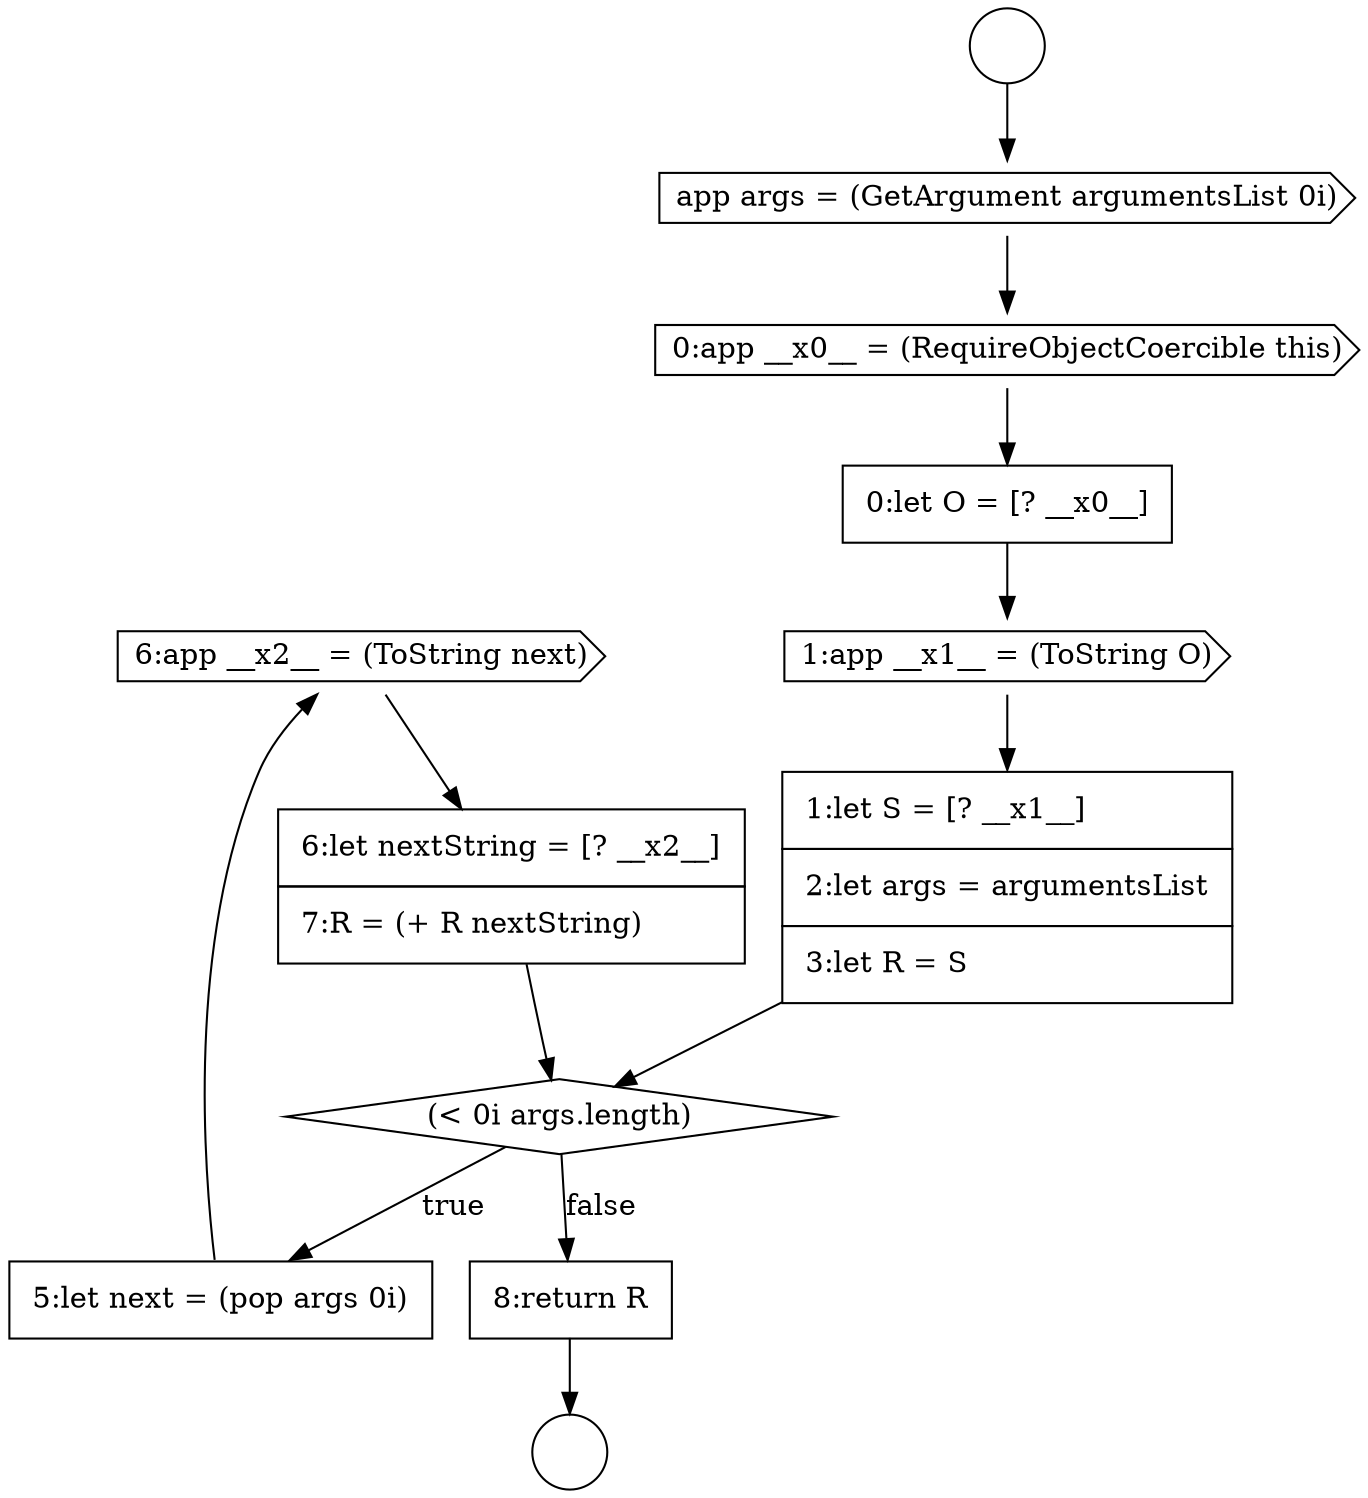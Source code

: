 digraph {
  node13298 [shape=cds, label=<<font color="black">6:app __x2__ = (ToString next)</font>> color="black" fillcolor="white" style=filled]
  node13297 [shape=none, margin=0, label=<<font color="black">
    <table border="0" cellborder="1" cellspacing="0" cellpadding="10">
      <tr><td align="left">5:let next = (pop args 0i)</td></tr>
    </table>
  </font>> color="black" fillcolor="white" style=filled]
  node13291 [shape=cds, label=<<font color="black">app args = (GetArgument argumentsList 0i)</font>> color="black" fillcolor="white" style=filled]
  node13296 [shape=diamond, label=<<font color="black">(&lt; 0i args.length)</font>> color="black" fillcolor="white" style=filled]
  node13300 [shape=none, margin=0, label=<<font color="black">
    <table border="0" cellborder="1" cellspacing="0" cellpadding="10">
      <tr><td align="left">8:return R</td></tr>
    </table>
  </font>> color="black" fillcolor="white" style=filled]
  node13299 [shape=none, margin=0, label=<<font color="black">
    <table border="0" cellborder="1" cellspacing="0" cellpadding="10">
      <tr><td align="left">6:let nextString = [? __x2__]</td></tr>
      <tr><td align="left">7:R = (+ R nextString)</td></tr>
    </table>
  </font>> color="black" fillcolor="white" style=filled]
  node13294 [shape=cds, label=<<font color="black">1:app __x1__ = (ToString O)</font>> color="black" fillcolor="white" style=filled]
  node13289 [shape=circle label=" " color="black" fillcolor="white" style=filled]
  node13295 [shape=none, margin=0, label=<<font color="black">
    <table border="0" cellborder="1" cellspacing="0" cellpadding="10">
      <tr><td align="left">1:let S = [? __x1__]</td></tr>
      <tr><td align="left">2:let args = argumentsList</td></tr>
      <tr><td align="left">3:let R = S</td></tr>
    </table>
  </font>> color="black" fillcolor="white" style=filled]
  node13290 [shape=circle label=" " color="black" fillcolor="white" style=filled]
  node13293 [shape=none, margin=0, label=<<font color="black">
    <table border="0" cellborder="1" cellspacing="0" cellpadding="10">
      <tr><td align="left">0:let O = [? __x0__]</td></tr>
    </table>
  </font>> color="black" fillcolor="white" style=filled]
  node13292 [shape=cds, label=<<font color="black">0:app __x0__ = (RequireObjectCoercible this)</font>> color="black" fillcolor="white" style=filled]
  node13296 -> node13297 [label=<<font color="black">true</font>> color="black"]
  node13296 -> node13300 [label=<<font color="black">false</font>> color="black"]
  node13293 -> node13294 [ color="black"]
  node13297 -> node13298 [ color="black"]
  node13295 -> node13296 [ color="black"]
  node13299 -> node13296 [ color="black"]
  node13292 -> node13293 [ color="black"]
  node13291 -> node13292 [ color="black"]
  node13298 -> node13299 [ color="black"]
  node13300 -> node13290 [ color="black"]
  node13294 -> node13295 [ color="black"]
  node13289 -> node13291 [ color="black"]
}
